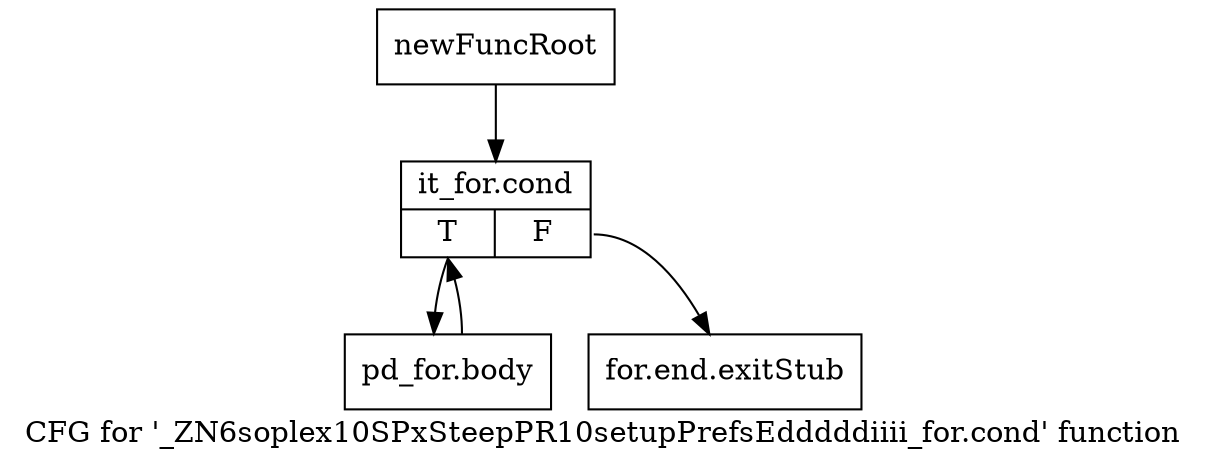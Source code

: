 digraph "CFG for '_ZN6soplex10SPxSteepPR10setupPrefsEdddddiiii_for.cond' function" {
	label="CFG for '_ZN6soplex10SPxSteepPR10setupPrefsEdddddiiii_for.cond' function";

	Node0x2f16f30 [shape=record,label="{newFuncRoot}"];
	Node0x2f16f30 -> Node0x2f16fd0;
	Node0x2f16f80 [shape=record,label="{for.end.exitStub}"];
	Node0x2f16fd0 [shape=record,label="{it_for.cond|{<s0>T|<s1>F}}"];
	Node0x2f16fd0:s0 -> Node0x2f17020;
	Node0x2f16fd0:s1 -> Node0x2f16f80;
	Node0x2f17020 [shape=record,label="{pd_for.body}"];
	Node0x2f17020 -> Node0x2f16fd0;
}
